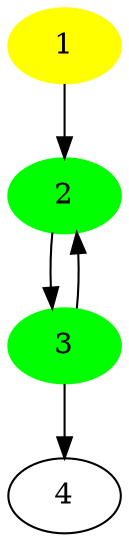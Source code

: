 digraph {
	1 [style=filled,color=yellow];
	2 [style=filled,color=green];
	3 [style=filled,color=green];
	4;
	1 -> 2;
	2 -> 3;
	3 -> 2;
	3 -> 4;
}